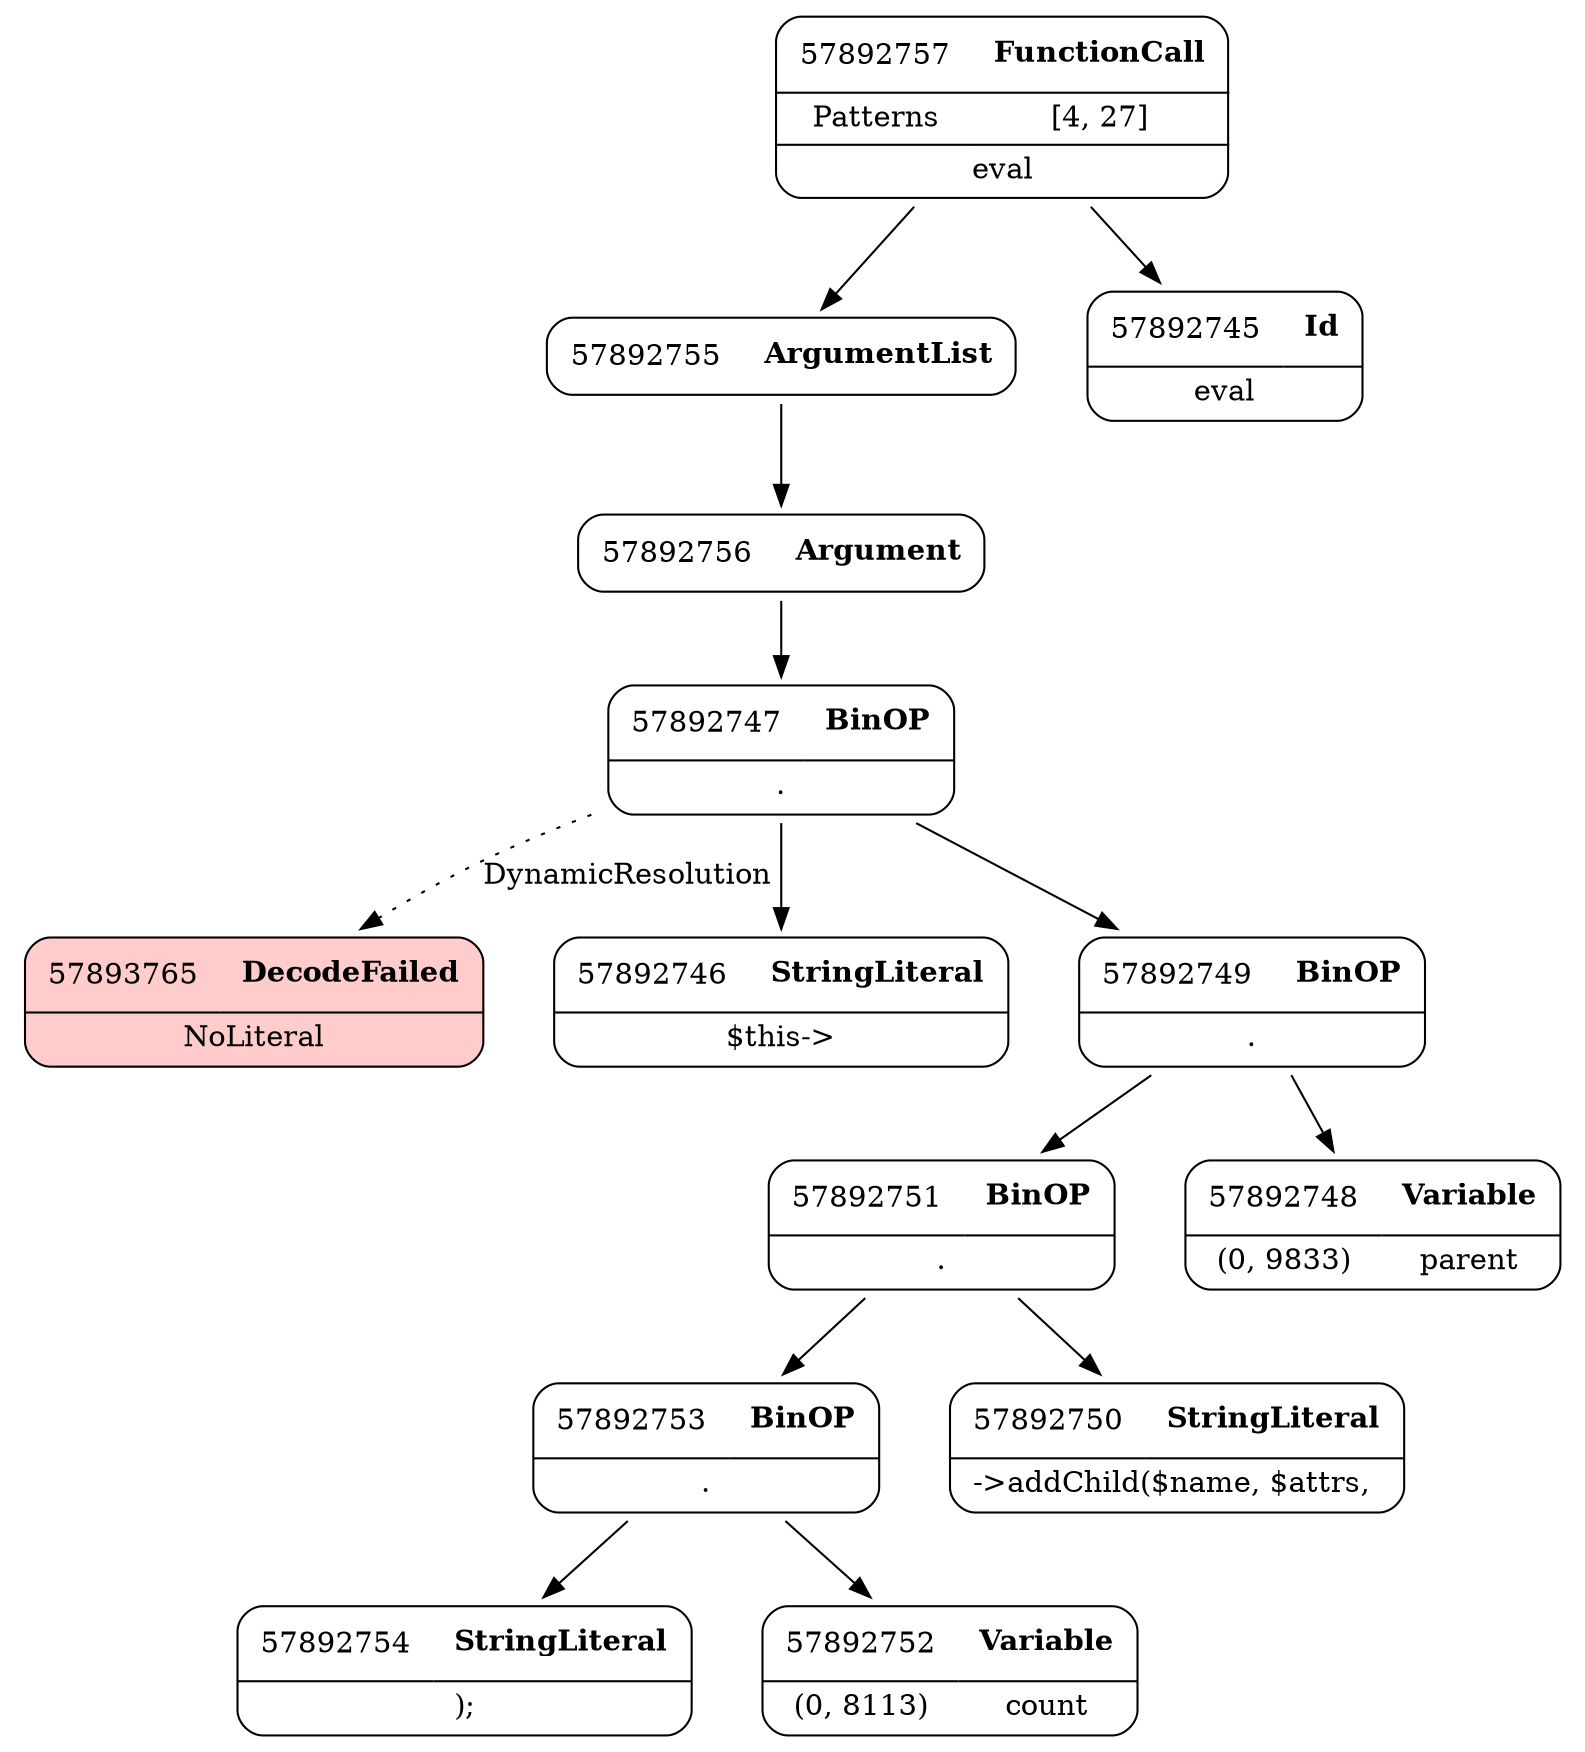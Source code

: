digraph ast {
node [shape=none];
57892755 [label=<<TABLE border='1' cellspacing='0' cellpadding='10' style='rounded' ><TR><TD border='0'>57892755</TD><TD border='0'><B>ArgumentList</B></TD></TR></TABLE>>];
57892755 -> 57892756 [weight=2];
57892754 [label=<<TABLE border='1' cellspacing='0' cellpadding='10' style='rounded' ><TR><TD border='0'>57892754</TD><TD border='0'><B>StringLiteral</B></TD></TR><HR/><TR><TD border='0' cellpadding='5' colspan='2'>);</TD></TR></TABLE>>];
57892753 [label=<<TABLE border='1' cellspacing='0' cellpadding='10' style='rounded' ><TR><TD border='0'>57892753</TD><TD border='0'><B>BinOP</B></TD></TR><HR/><TR><TD border='0' cellpadding='5' colspan='2'>.</TD></TR></TABLE>>];
57892753 -> 57892752 [weight=2];
57892753 -> 57892754 [weight=2];
57892752 [label=<<TABLE border='1' cellspacing='0' cellpadding='10' style='rounded' ><TR><TD border='0'>57892752</TD><TD border='0'><B>Variable</B></TD></TR><HR/><TR><TD border='0' cellpadding='5'>(0, 8113)</TD><TD border='0' cellpadding='5'>count</TD></TR></TABLE>>];
57892757 [label=<<TABLE border='1' cellspacing='0' cellpadding='10' style='rounded' ><TR><TD border='0'>57892757</TD><TD border='0'><B>FunctionCall</B></TD></TR><HR/><TR><TD border='0' cellpadding='5'>Patterns</TD><TD border='0' cellpadding='5'>[4, 27]</TD></TR><HR/><TR><TD border='0' cellpadding='5' colspan='2'>eval</TD></TR></TABLE>>];
57892757 -> 57892745 [weight=2];
57892757 -> 57892755 [weight=2];
57892756 [label=<<TABLE border='1' cellspacing='0' cellpadding='10' style='rounded' ><TR><TD border='0'>57892756</TD><TD border='0'><B>Argument</B></TD></TR></TABLE>>];
57892756 -> 57892747 [weight=2];
57893765 [label=<<TABLE border='1' cellspacing='0' cellpadding='10' style='rounded' bgcolor='#FFCCCC' ><TR><TD border='0'>57893765</TD><TD border='0'><B>DecodeFailed</B></TD></TR><HR/><TR><TD border='0' cellpadding='5' colspan='2'>NoLiteral</TD></TR></TABLE>>];
57892747 [label=<<TABLE border='1' cellspacing='0' cellpadding='10' style='rounded' ><TR><TD border='0'>57892747</TD><TD border='0'><B>BinOP</B></TD></TR><HR/><TR><TD border='0' cellpadding='5' colspan='2'>.</TD></TR></TABLE>>];
57892747 -> 57892746 [weight=2];
57892747 -> 57892749 [weight=2];
57892747 -> 57893765 [style=dotted,label=DynamicResolution];
57892746 [label=<<TABLE border='1' cellspacing='0' cellpadding='10' style='rounded' ><TR><TD border='0'>57892746</TD><TD border='0'><B>StringLiteral</B></TD></TR><HR/><TR><TD border='0' cellpadding='5' colspan='2'>$this-&gt;</TD></TR></TABLE>>];
57892745 [label=<<TABLE border='1' cellspacing='0' cellpadding='10' style='rounded' ><TR><TD border='0'>57892745</TD><TD border='0'><B>Id</B></TD></TR><HR/><TR><TD border='0' cellpadding='5' colspan='2'>eval</TD></TR></TABLE>>];
57892751 [label=<<TABLE border='1' cellspacing='0' cellpadding='10' style='rounded' ><TR><TD border='0'>57892751</TD><TD border='0'><B>BinOP</B></TD></TR><HR/><TR><TD border='0' cellpadding='5' colspan='2'>.</TD></TR></TABLE>>];
57892751 -> 57892750 [weight=2];
57892751 -> 57892753 [weight=2];
57892750 [label=<<TABLE border='1' cellspacing='0' cellpadding='10' style='rounded' ><TR><TD border='0'>57892750</TD><TD border='0'><B>StringLiteral</B></TD></TR><HR/><TR><TD border='0' cellpadding='5' colspan='2'>-&gt;addChild($name, $attrs, </TD></TR></TABLE>>];
57892749 [label=<<TABLE border='1' cellspacing='0' cellpadding='10' style='rounded' ><TR><TD border='0'>57892749</TD><TD border='0'><B>BinOP</B></TD></TR><HR/><TR><TD border='0' cellpadding='5' colspan='2'>.</TD></TR></TABLE>>];
57892749 -> 57892748 [weight=2];
57892749 -> 57892751 [weight=2];
57892748 [label=<<TABLE border='1' cellspacing='0' cellpadding='10' style='rounded' ><TR><TD border='0'>57892748</TD><TD border='0'><B>Variable</B></TD></TR><HR/><TR><TD border='0' cellpadding='5'>(0, 9833)</TD><TD border='0' cellpadding='5'>parent</TD></TR></TABLE>>];
}
